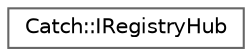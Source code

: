 digraph "Graphical Class Hierarchy"
{
 // LATEX_PDF_SIZE
  bgcolor="transparent";
  edge [fontname=Helvetica,fontsize=10,labelfontname=Helvetica,labelfontsize=10];
  node [fontname=Helvetica,fontsize=10,shape=box,height=0.2,width=0.4];
  rankdir="LR";
  Node0 [label="Catch::IRegistryHub",height=0.2,width=0.4,color="grey40", fillcolor="white", style="filled",URL="$struct_catch_1_1_i_registry_hub.html",tooltip=" "];
}
